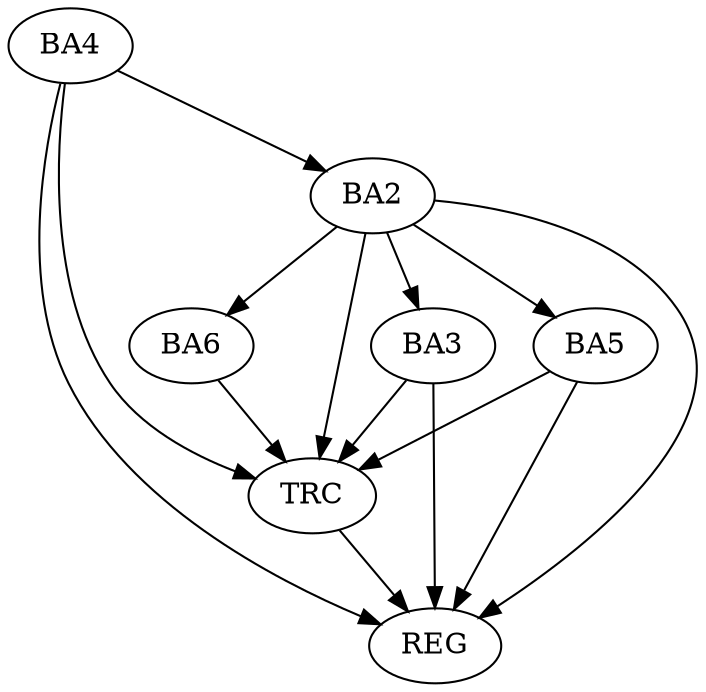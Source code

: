 strict digraph G {
  BA2 [ label="BA2" ];
  BA3 [ label="BA3" ];
  BA4 [ label="BA4" ];
  BA5 [ label="BA5" ];
  BA6 [ label="BA6" ];
  REG [ label="REG" ];
  TRC [ label="TRC" ];
  BA4 -> BA2;
  BA2 -> REG;
  BA3 -> REG;
  BA4 -> REG;
  BA5 -> REG;
  BA2 -> TRC;
  BA3 -> TRC;
  BA4 -> TRC;
  BA5 -> TRC;
  BA6 -> TRC;
  TRC -> REG;
  BA2 -> BA5;
  BA2 -> BA3;
  BA2 -> BA6;
}
